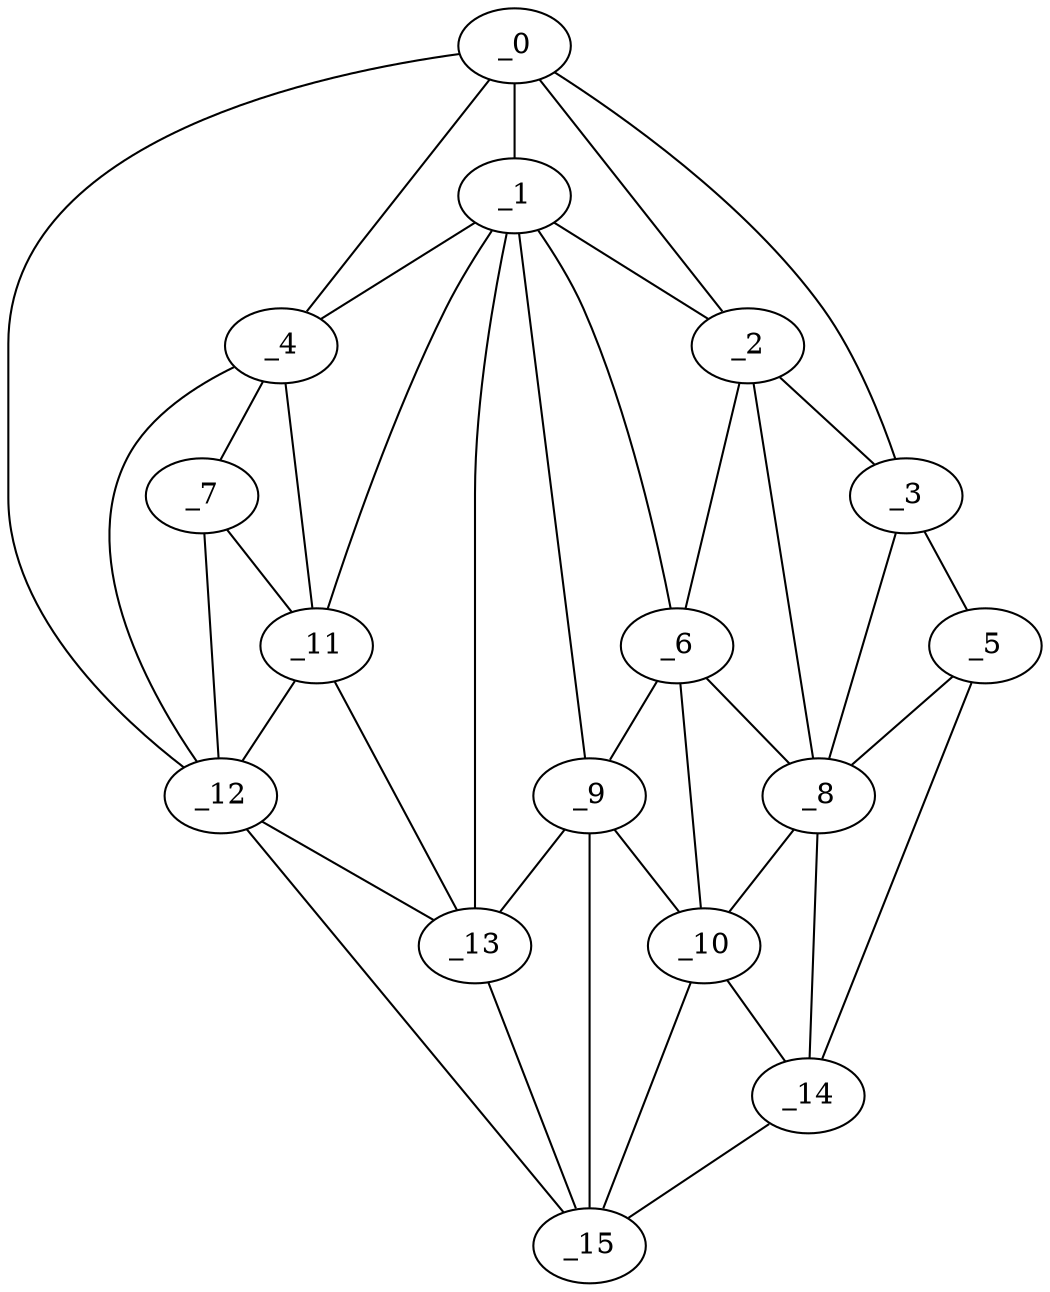 graph "obj17__215.gxl" {
	_0	 [x=38,
		y=3];
	_1	 [x=45,
		y=71];
	_0 -- _1	 [valence=2];
	_2	 [x=45,
		y=84];
	_0 -- _2	 [valence=2];
	_3	 [x=46,
		y=121];
	_0 -- _3	 [valence=1];
	_4	 [x=49,
		y=6];
	_0 -- _4	 [valence=2];
	_12	 [x=90,
		y=12];
	_0 -- _12	 [valence=1];
	_1 -- _2	 [valence=2];
	_1 -- _4	 [valence=1];
	_6	 [x=75,
		y=87];
	_1 -- _6	 [valence=2];
	_9	 [x=83,
		y=69];
	_1 -- _9	 [valence=2];
	_11	 [x=88,
		y=29];
	_1 -- _11	 [valence=2];
	_13	 [x=91,
		y=35];
	_1 -- _13	 [valence=2];
	_2 -- _3	 [valence=2];
	_2 -- _6	 [valence=1];
	_8	 [x=78,
		y=104];
	_2 -- _8	 [valence=2];
	_5	 [x=55,
		y=124];
	_3 -- _5	 [valence=1];
	_3 -- _8	 [valence=1];
	_7	 [x=77,
		y=11];
	_4 -- _7	 [valence=2];
	_4 -- _11	 [valence=2];
	_4 -- _12	 [valence=2];
	_5 -- _8	 [valence=2];
	_14	 [x=93,
		y=117];
	_5 -- _14	 [valence=1];
	_6 -- _8	 [valence=1];
	_6 -- _9	 [valence=1];
	_10	 [x=87,
		y=106];
	_6 -- _10	 [valence=2];
	_7 -- _11	 [valence=1];
	_7 -- _12	 [valence=2];
	_8 -- _10	 [valence=2];
	_8 -- _14	 [valence=2];
	_9 -- _10	 [valence=2];
	_9 -- _13	 [valence=2];
	_15	 [x=98,
		y=43];
	_9 -- _15	 [valence=2];
	_10 -- _14	 [valence=1];
	_10 -- _15	 [valence=2];
	_11 -- _12	 [valence=2];
	_11 -- _13	 [valence=2];
	_12 -- _13	 [valence=1];
	_12 -- _15	 [valence=1];
	_13 -- _15	 [valence=2];
	_14 -- _15	 [valence=1];
}
